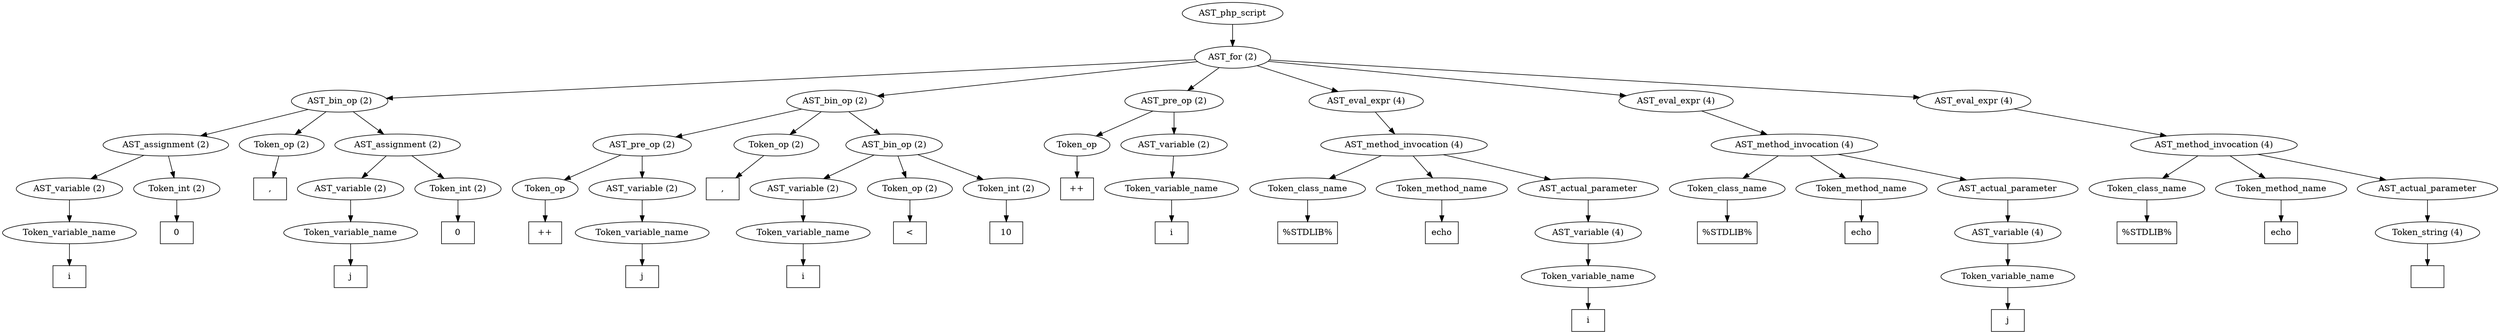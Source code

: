 /*
 * AST in dot format generated by phc -- the PHP compiler
 */

digraph AST {
node_0 [label="AST_php_script"];
node_1 [label="AST_for (2)"];
node_2 [label="AST_bin_op (2)"];
node_3 [label="AST_assignment (2)"];
node_4 [label="AST_variable (2)"];
node_5 [label="Token_variable_name"];
node_6 [label="i", shape=box]
node_5 -> node_6;
node_4 -> node_5;
node_7 [label="Token_int (2)"];
node_8 [label="0", shape=box]
node_7 -> node_8;
node_3 -> node_7;
node_3 -> node_4;
node_9 [label="Token_op (2)"];
node_10 [label=",", shape=box]
node_9 -> node_10;
node_11 [label="AST_assignment (2)"];
node_12 [label="AST_variable (2)"];
node_13 [label="Token_variable_name"];
node_14 [label="j", shape=box]
node_13 -> node_14;
node_12 -> node_13;
node_15 [label="Token_int (2)"];
node_16 [label="0", shape=box]
node_15 -> node_16;
node_11 -> node_15;
node_11 -> node_12;
node_2 -> node_11;
node_2 -> node_9;
node_2 -> node_3;
node_17 [label="AST_bin_op (2)"];
node_18 [label="AST_pre_op (2)"];
node_19 [label="Token_op"];
node_20 [label="++", shape=box]
node_19 -> node_20;
node_21 [label="AST_variable (2)"];
node_22 [label="Token_variable_name"];
node_23 [label="j", shape=box]
node_22 -> node_23;
node_21 -> node_22;
node_18 -> node_21;
node_18 -> node_19;
node_24 [label="Token_op (2)"];
node_25 [label=",", shape=box]
node_24 -> node_25;
node_26 [label="AST_bin_op (2)"];
node_27 [label="AST_variable (2)"];
node_28 [label="Token_variable_name"];
node_29 [label="i", shape=box]
node_28 -> node_29;
node_27 -> node_28;
node_30 [label="Token_op (2)"];
node_31 [label="<", shape=box]
node_30 -> node_31;
node_32 [label="Token_int (2)"];
node_33 [label="10", shape=box]
node_32 -> node_33;
node_26 -> node_32;
node_26 -> node_30;
node_26 -> node_27;
node_17 -> node_26;
node_17 -> node_24;
node_17 -> node_18;
node_34 [label="AST_pre_op (2)"];
node_35 [label="Token_op"];
node_36 [label="++", shape=box]
node_35 -> node_36;
node_37 [label="AST_variable (2)"];
node_38 [label="Token_variable_name"];
node_39 [label="i", shape=box]
node_38 -> node_39;
node_37 -> node_38;
node_34 -> node_37;
node_34 -> node_35;
node_40 [label="AST_eval_expr (4)"];
node_41 [label="AST_method_invocation (4)"];
node_42 [label="Token_class_name"];
node_43 [label="%STDLIB%", shape=box]
node_42 -> node_43;
node_44 [label="Token_method_name"];
node_45 [label="echo", shape=box]
node_44 -> node_45;
node_46 [label="AST_actual_parameter"];
node_47 [label="AST_variable (4)"];
node_48 [label="Token_variable_name"];
node_49 [label="i", shape=box]
node_48 -> node_49;
node_47 -> node_48;
node_46 -> node_47;
node_41 -> node_46;
node_41 -> node_44;
node_41 -> node_42;
node_40 -> node_41;
node_50 [label="AST_eval_expr (4)"];
node_51 [label="AST_method_invocation (4)"];
node_52 [label="Token_class_name"];
node_53 [label="%STDLIB%", shape=box]
node_52 -> node_53;
node_54 [label="Token_method_name"];
node_55 [label="echo", shape=box]
node_54 -> node_55;
node_56 [label="AST_actual_parameter"];
node_57 [label="AST_variable (4)"];
node_58 [label="Token_variable_name"];
node_59 [label="j", shape=box]
node_58 -> node_59;
node_57 -> node_58;
node_56 -> node_57;
node_51 -> node_56;
node_51 -> node_54;
node_51 -> node_52;
node_50 -> node_51;
node_60 [label="AST_eval_expr (4)"];
node_61 [label="AST_method_invocation (4)"];
node_62 [label="Token_class_name"];
node_63 [label="%STDLIB%", shape=box]
node_62 -> node_63;
node_64 [label="Token_method_name"];
node_65 [label="echo", shape=box]
node_64 -> node_65;
node_66 [label="AST_actual_parameter"];
node_67 [label="Token_string (4)"];
node_68 [label="", shape=box]
node_67 -> node_68;
node_66 -> node_67;
node_61 -> node_66;
node_61 -> node_64;
node_61 -> node_62;
node_60 -> node_61;
node_1 -> node_60;
node_1 -> node_50;
node_1 -> node_40;
node_1 -> node_34;
node_1 -> node_17;
node_1 -> node_2;
node_0 -> node_1;
}

